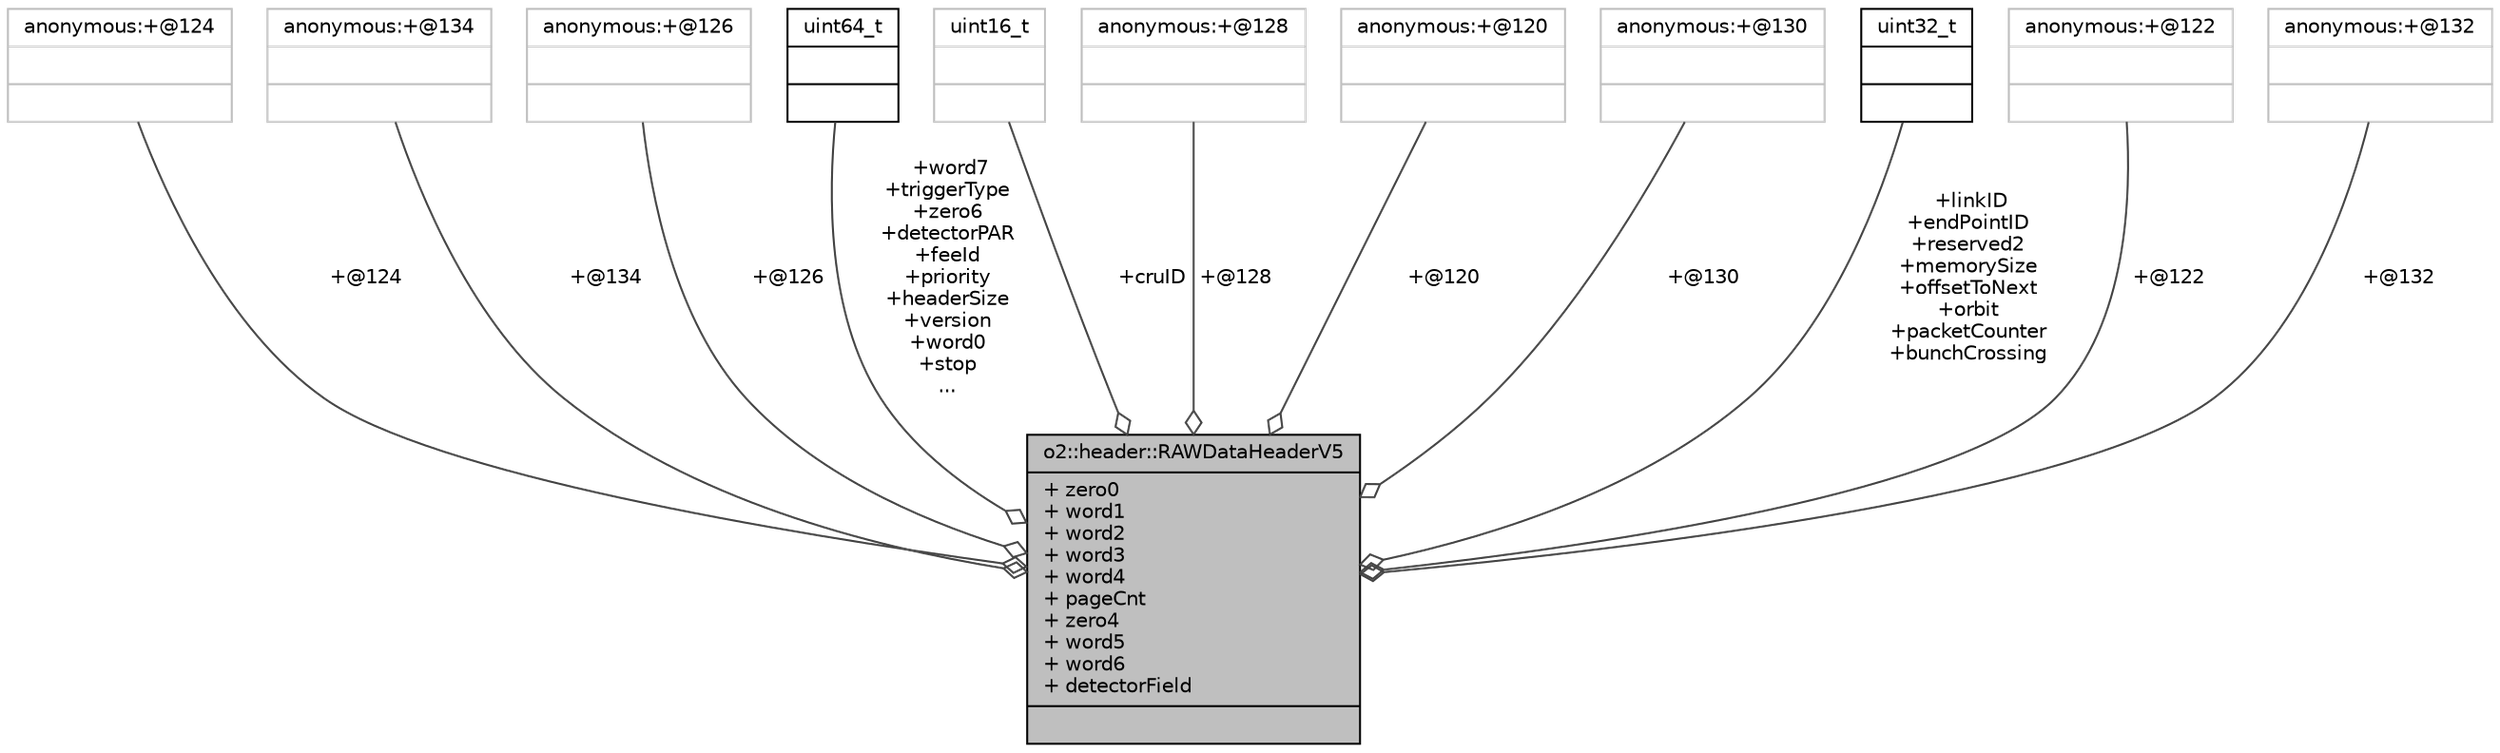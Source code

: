 digraph "o2::header::RAWDataHeaderV5"
{
 // INTERACTIVE_SVG=YES
  bgcolor="transparent";
  edge [fontname="Helvetica",fontsize="10",labelfontname="Helvetica",labelfontsize="10"];
  node [fontname="Helvetica",fontsize="10",shape=record];
  Node1 [label="{o2::header::RAWDataHeaderV5\n|+ zero0\l+ word1\l+ word2\l+ word3\l+ word4\l+ pageCnt\l+ zero4\l+ word5\l+ word6\l+ detectorField\l|}",height=0.2,width=0.4,color="black", fillcolor="grey75", style="filled", fontcolor="black"];
  Node2 -> Node1 [color="grey25",fontsize="10",style="solid",label=" +@124" ,arrowhead="odiamond",fontname="Helvetica"];
  Node2 [label="{anonymous:+@124\n||}",height=0.2,width=0.4,color="grey75"];
  Node3 -> Node1 [color="grey25",fontsize="10",style="solid",label=" +@134" ,arrowhead="odiamond",fontname="Helvetica"];
  Node3 [label="{anonymous:+@134\n||}",height=0.2,width=0.4,color="grey75"];
  Node4 -> Node1 [color="grey25",fontsize="10",style="solid",label=" +@126" ,arrowhead="odiamond",fontname="Helvetica"];
  Node4 [label="{anonymous:+@126\n||}",height=0.2,width=0.4,color="grey75"];
  Node5 -> Node1 [color="grey25",fontsize="10",style="solid",label=" +word7\n+triggerType\n+zero6\n+detectorPAR\n+feeId\n+priority\n+headerSize\n+version\n+word0\n+stop\n..." ,arrowhead="odiamond",fontname="Helvetica"];
  Node5 [label="{uint64_t\n||}",height=0.2,width=0.4,color="black",URL="$d6/d30/classuint64__t.html"];
  Node6 -> Node1 [color="grey25",fontsize="10",style="solid",label=" +cruID" ,arrowhead="odiamond",fontname="Helvetica"];
  Node6 [label="{uint16_t\n||}",height=0.2,width=0.4,color="grey75"];
  Node7 -> Node1 [color="grey25",fontsize="10",style="solid",label=" +@128" ,arrowhead="odiamond",fontname="Helvetica"];
  Node7 [label="{anonymous:+@128\n||}",height=0.2,width=0.4,color="grey75"];
  Node8 -> Node1 [color="grey25",fontsize="10",style="solid",label=" +@120" ,arrowhead="odiamond",fontname="Helvetica"];
  Node8 [label="{anonymous:+@120\n||}",height=0.2,width=0.4,color="grey75"];
  Node9 -> Node1 [color="grey25",fontsize="10",style="solid",label=" +@130" ,arrowhead="odiamond",fontname="Helvetica"];
  Node9 [label="{anonymous:+@130\n||}",height=0.2,width=0.4,color="grey75"];
  Node10 -> Node1 [color="grey25",fontsize="10",style="solid",label=" +linkID\n+endPointID\n+reserved2\n+memorySize\n+offsetToNext\n+orbit\n+packetCounter\n+bunchCrossing" ,arrowhead="odiamond",fontname="Helvetica"];
  Node10 [label="{uint32_t\n||}",height=0.2,width=0.4,color="black",URL="$d3/d87/classuint32__t.html"];
  Node11 -> Node1 [color="grey25",fontsize="10",style="solid",label=" +@122" ,arrowhead="odiamond",fontname="Helvetica"];
  Node11 [label="{anonymous:+@122\n||}",height=0.2,width=0.4,color="grey75"];
  Node12 -> Node1 [color="grey25",fontsize="10",style="solid",label=" +@132" ,arrowhead="odiamond",fontname="Helvetica"];
  Node12 [label="{anonymous:+@132\n||}",height=0.2,width=0.4,color="grey75"];
}
